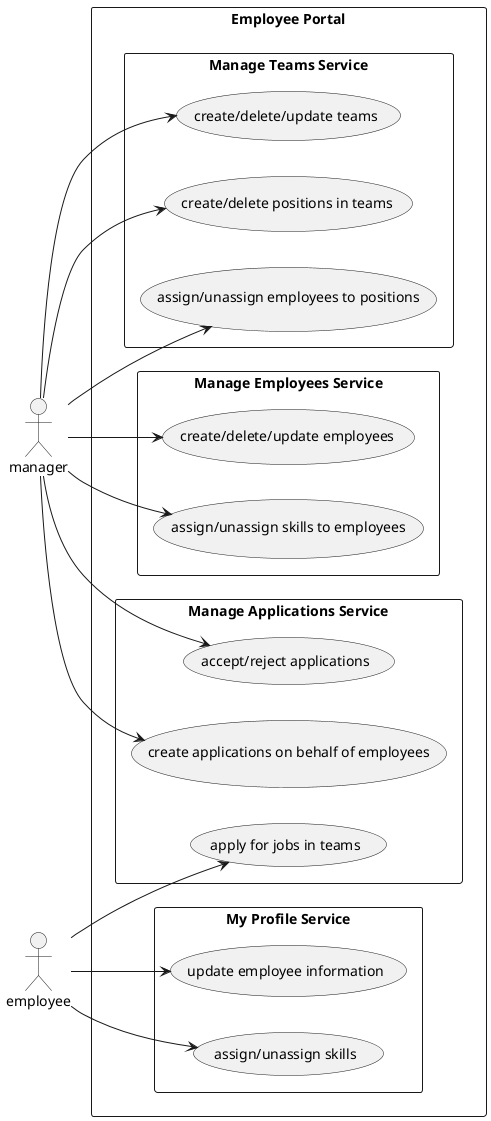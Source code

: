 @startuml Use Case
left to right direction
skinparam packageStyle rectangle
actor manager
actor employee
rectangle "Employee Portal" {
    package "Manage Teams Service" {
        manager --> (create/delete/update teams)
        manager --> (create/delete positions in teams)
        manager --> (assign/unassign employees to positions)
    }

    package "Manage Employees Service" {
        manager --> (create/delete/update employees)
        manager --> (assign/unassign skills to employees)
    }

    package "Manage Applications Service" {
        manager --> (accept/reject applications)
        manager --> (create applications on behalf of employees)
        employee --> (apply for jobs in teams)
    }

    package "My Profile Service" {
        employee --> (update employee information)
        employee --> (assign/unassign skills)
    }
}
@enduml
